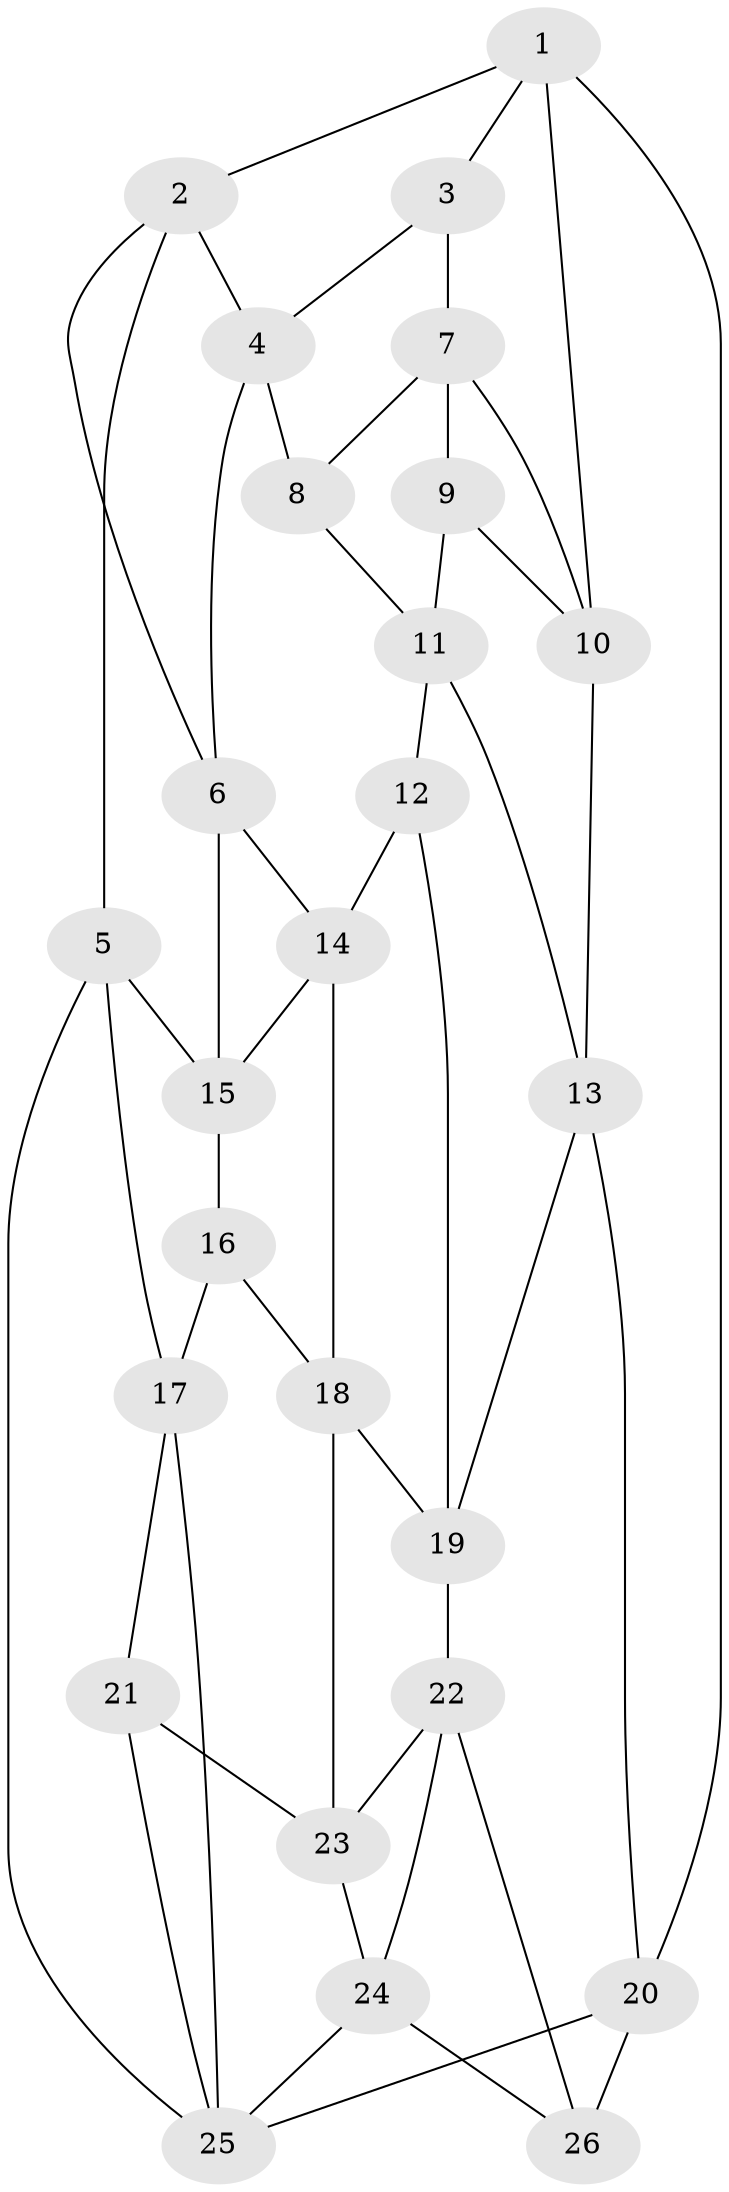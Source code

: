 // original degree distribution, {3: 0.0392156862745098, 5: 0.43137254901960786, 4: 0.29411764705882354, 6: 0.23529411764705882}
// Generated by graph-tools (version 1.1) at 2025/51/03/09/25 03:51:11]
// undirected, 26 vertices, 49 edges
graph export_dot {
graph [start="1"]
  node [color=gray90,style=filled];
  1;
  2;
  3;
  4;
  5;
  6;
  7;
  8;
  9;
  10;
  11;
  12;
  13;
  14;
  15;
  16;
  17;
  18;
  19;
  20;
  21;
  22;
  23;
  24;
  25;
  26;
  1 -- 2 [weight=1.0];
  1 -- 3 [weight=1.0];
  1 -- 10 [weight=1.0];
  1 -- 20 [weight=1.0];
  2 -- 4 [weight=1.0];
  2 -- 5 [weight=1.0];
  2 -- 6 [weight=1.0];
  3 -- 4 [weight=1.0];
  3 -- 7 [weight=1.0];
  4 -- 6 [weight=1.0];
  4 -- 8 [weight=1.0];
  5 -- 15 [weight=1.0];
  5 -- 17 [weight=1.0];
  5 -- 25 [weight=1.0];
  6 -- 14 [weight=1.0];
  6 -- 15 [weight=1.0];
  7 -- 8 [weight=1.0];
  7 -- 9 [weight=1.0];
  7 -- 10 [weight=1.0];
  8 -- 11 [weight=1.0];
  9 -- 10 [weight=1.0];
  9 -- 11 [weight=1.0];
  10 -- 13 [weight=1.0];
  11 -- 12 [weight=1.0];
  11 -- 13 [weight=1.0];
  12 -- 14 [weight=1.0];
  12 -- 19 [weight=1.0];
  13 -- 19 [weight=1.0];
  13 -- 20 [weight=1.0];
  14 -- 15 [weight=1.0];
  14 -- 18 [weight=1.0];
  15 -- 16 [weight=1.0];
  16 -- 17 [weight=1.0];
  16 -- 18 [weight=1.0];
  17 -- 21 [weight=1.0];
  17 -- 25 [weight=1.0];
  18 -- 19 [weight=1.0];
  18 -- 23 [weight=1.0];
  19 -- 22 [weight=1.0];
  20 -- 25 [weight=1.0];
  20 -- 26 [weight=2.0];
  21 -- 23 [weight=1.0];
  21 -- 25 [weight=1.0];
  22 -- 23 [weight=1.0];
  22 -- 24 [weight=1.0];
  22 -- 26 [weight=1.0];
  23 -- 24 [weight=1.0];
  24 -- 25 [weight=1.0];
  24 -- 26 [weight=1.0];
}
